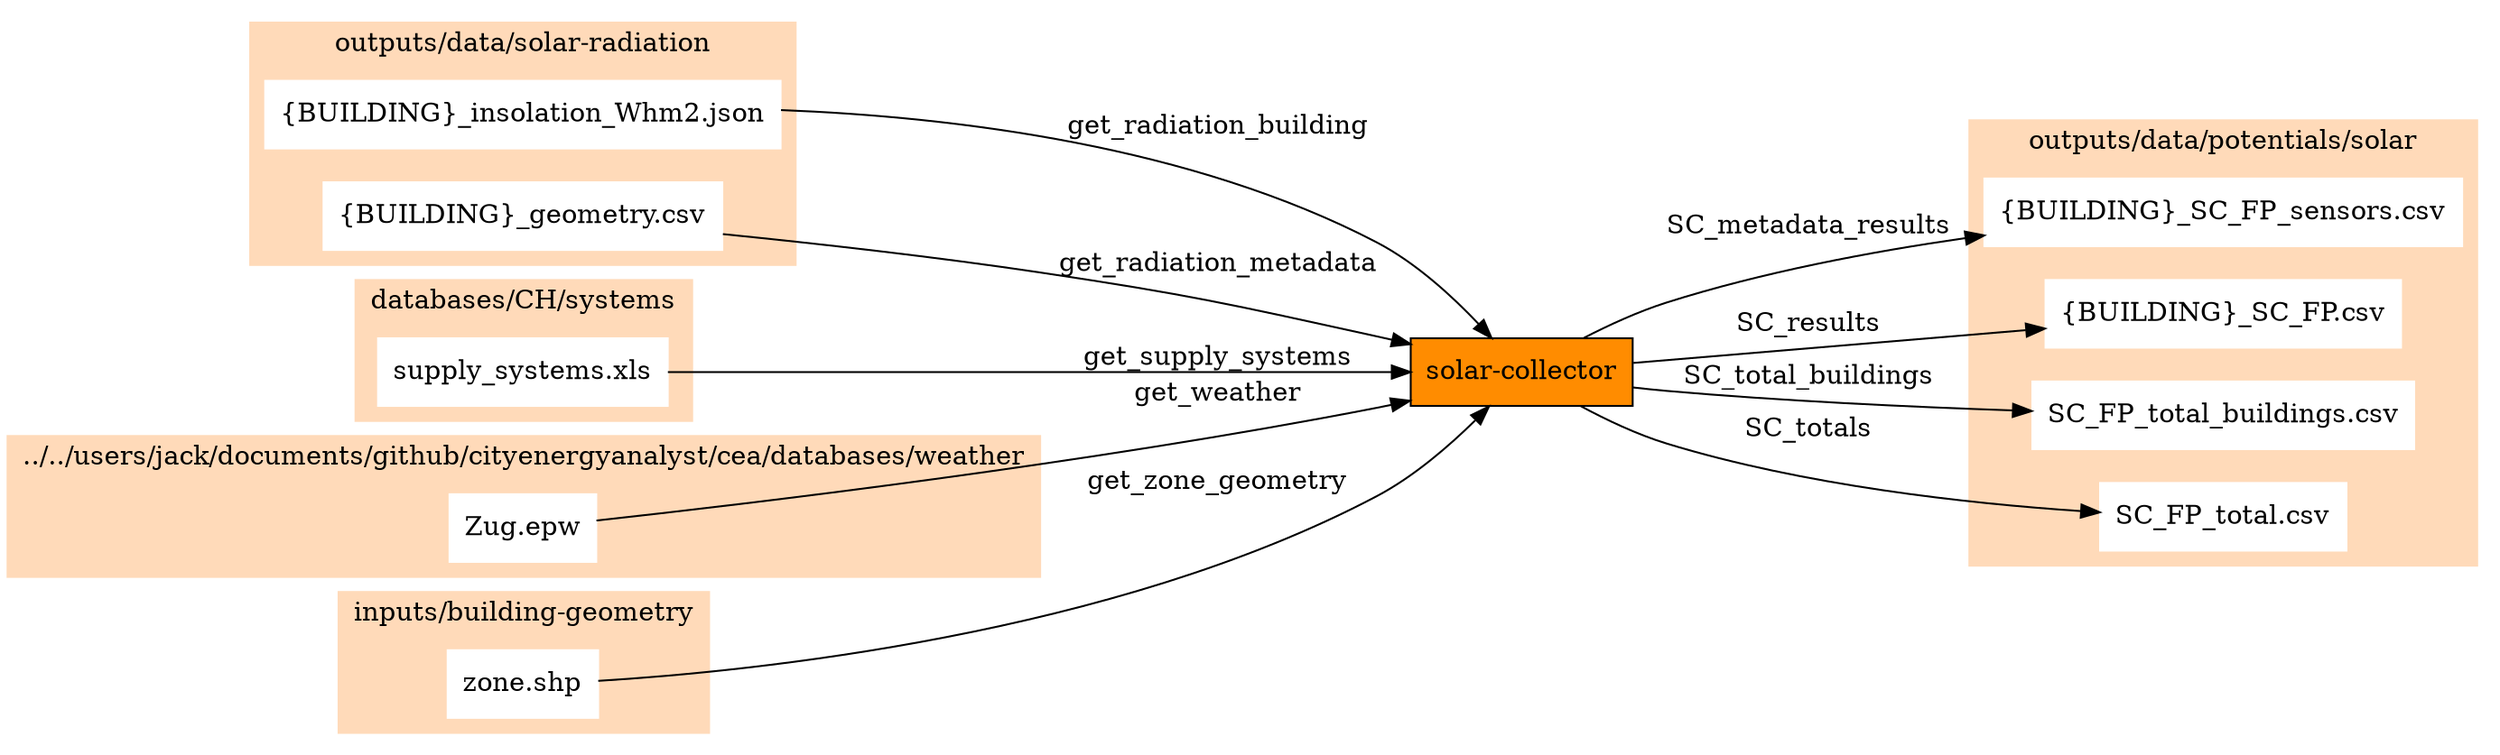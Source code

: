 digraph trace_inputlocator {
    rankdir="LR";
    node [shape=box];
    graph [overlap = false];
    "solar-collector"[style=filled, fillcolor=darkorange];
    "{BUILDING}_insolation_Whm2.json" -> "solar-collector"[label="get_radiation_building"]
    "{BUILDING}_geometry.csv" -> "solar-collector"[label="get_radiation_metadata"]
    "supply_systems.xls" -> "solar-collector"[label="get_supply_systems"]
    "Zug.epw" -> "solar-collector"[label="get_weather"]
    "zone.shp" -> "solar-collector"[label="get_zone_geometry"]
    "solar-collector" -> "{BUILDING}_SC_FP_sensors.csv"[label="SC_metadata_results"]
    "solar-collector" -> "{BUILDING}_SC_FP.csv"[label="SC_results"]
    "solar-collector" -> "SC_FP_total_buildings.csv"[label="SC_total_buildings"]
    "solar-collector" -> "SC_FP_total.csv"[label="SC_totals"]
    subgraph cluster_0 {
        style = filled;
        color = peachpuff;
        label="../../users/jack/documents/github/cityenergyanalyst/cea/databases/weather";
    "Zug.epw"[style=filled, color=white]
    }
    subgraph cluster_1 {
        style = filled;
        color = peachpuff;
        label="databases/CH/systems";
    "supply_systems.xls"[style=filled, color=white]
    }
    subgraph cluster_2 {
        style = filled;
        color = peachpuff;
        label="inputs/building-geometry";
    "zone.shp"[style=filled, color=white]
    }
    subgraph cluster_3 {
        style = filled;
        color = peachpuff;
        label="outputs/data/potentials/solar";
    "{BUILDING}_SC_FP_sensors.csv"[style=filled, color=white]
    "{BUILDING}_SC_FP.csv"[style=filled, color=white]
    "SC_FP_total_buildings.csv"[style=filled, color=white]
    "SC_FP_total.csv"[style=filled, color=white]
    }
    subgraph cluster_4 {
        style = filled;
        color = peachpuff;
        label="outputs/data/solar-radiation";
    "{BUILDING}_insolation_Whm2.json"[style=filled, color=white]
    "{BUILDING}_geometry.csv"[style=filled, color=white]
    }
    }